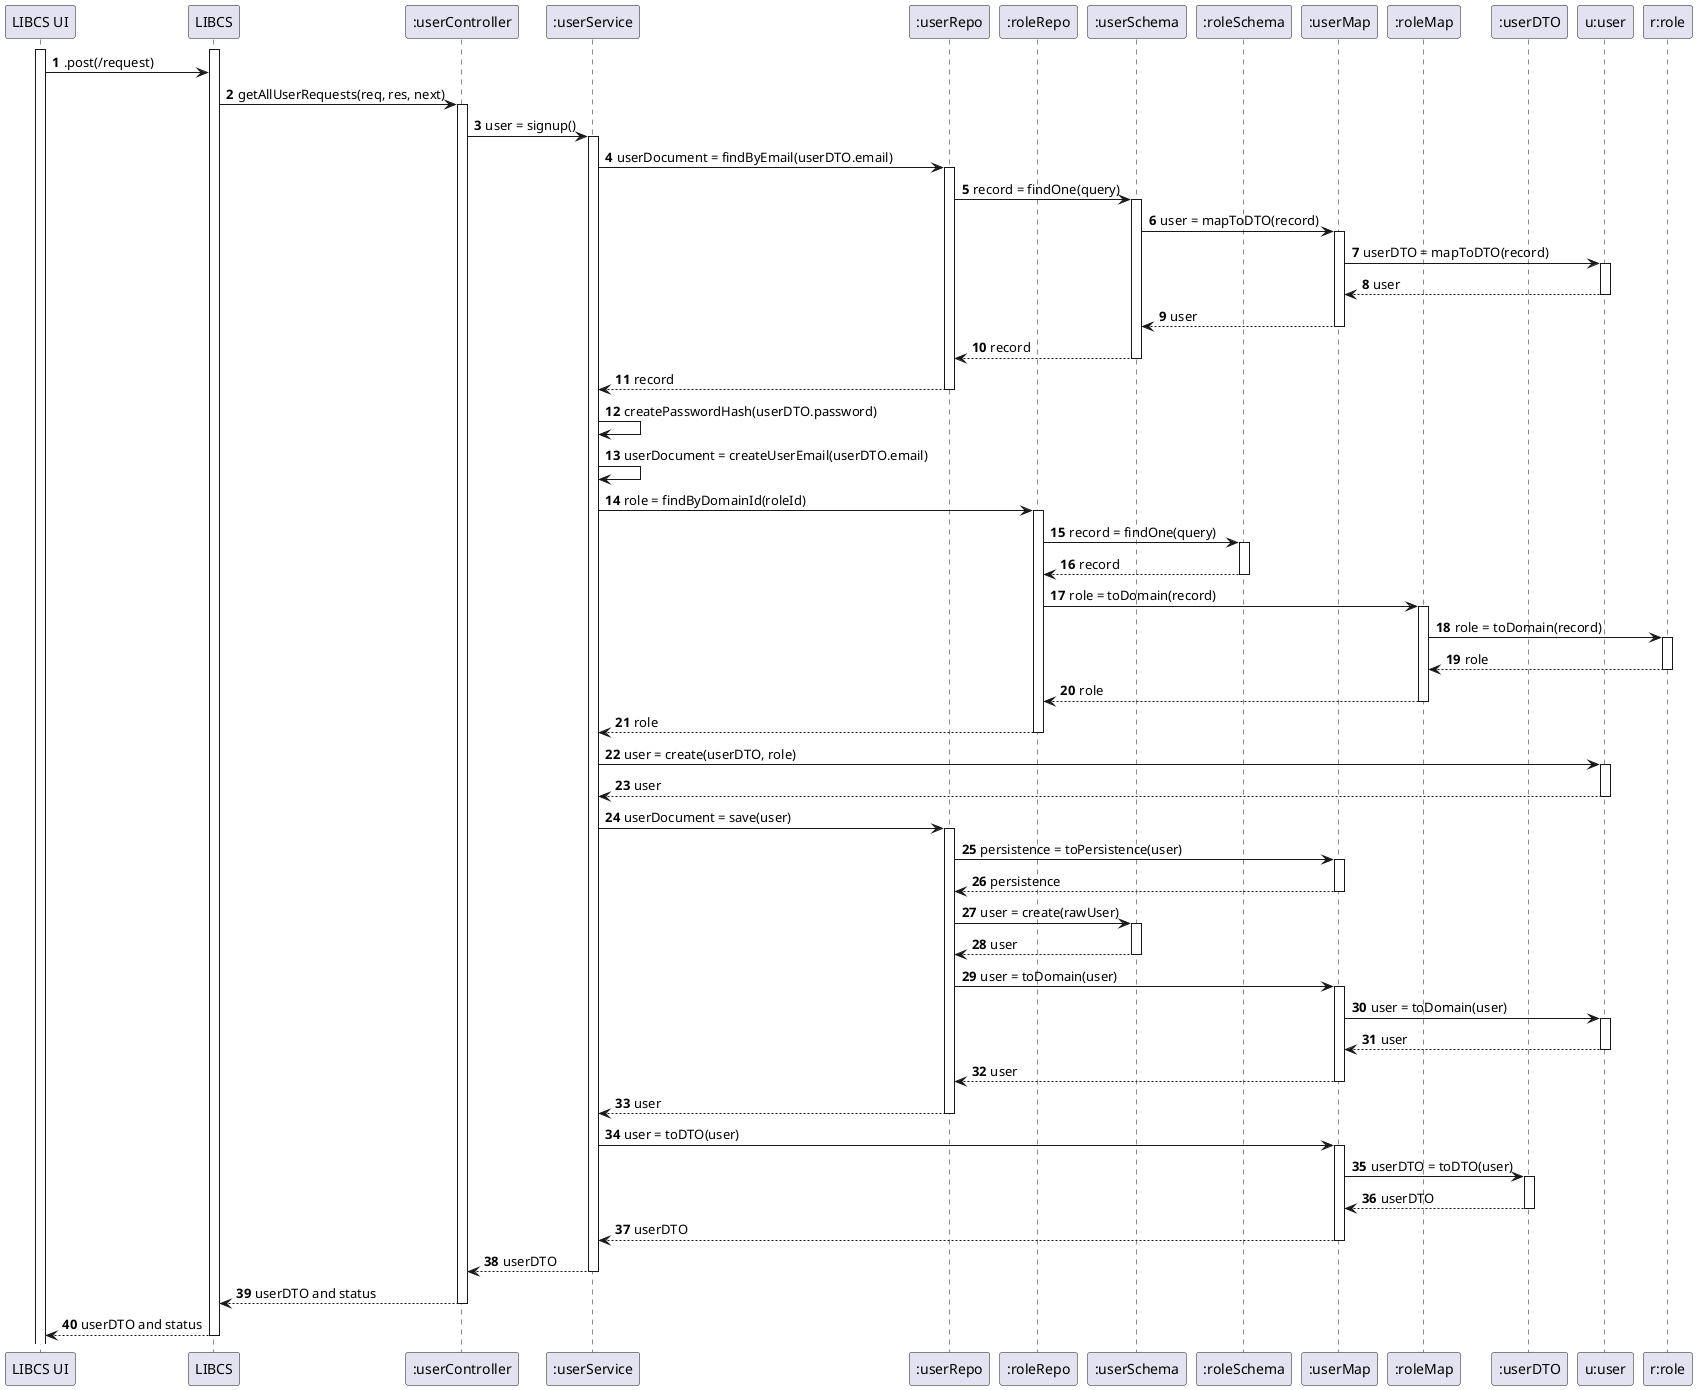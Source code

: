 @startuml

autonumber
participant "LIBCS UI" as UI
participant "LIBCS" as API
participant ":userController" as BC
participant ":userService" as BS
participant ":userRepo" as BR
participant ":roleRepo" as RR
participant ":userSchema" as BSchema
participant ":roleSchema" as RSchema
participant ":userMap" as BM
participant ":roleMap" as RM
participant ":userDTO" as DTO
participant "u:user" as B
participant "r:role" as R


activate UI
activate API
UI -> API : .post(/request)
API -> BC : getAllUserRequests(req, res, next)
activate BC
BC -> BS : user = signup()
activate BS
BS -> BR : userDocument = findByEmail(userDTO.email)
activate BR
BR -> BSchema : record = findOne(query)
activate BSchema
BSchema -> BM : user = mapToDTO(record)
activate BM
BM -> B : userDTO = mapToDTO(record)
activate B
B --> BM : user
deactivate B
BM --> BSchema : user
deactivate BM
BSchema --> BR : record
deactivate BSchema
BR --> BS : record
deactivate BR
BS -> BS : createPasswordHash(userDTO.password)
BS -> BS : userDocument = createUserEmail(userDTO.email)
BS -> RR : role = findByDomainId(roleId)
activate RR
RR -> RSchema : record = findOne(query)
activate RSchema
RSchema --> RR : record
deactivate RSchema
RR -> RM : role = toDomain(record)
activate RM
RM -> R : role = toDomain(record)
activate R
R --> RM : role
deactivate R
RM --> RR : role
deactivate RM
RR --> BS : role
deactivate RR
BS -> B : user = create(userDTO, role)
activate B
B --> BS : user
deactivate B
BS -> BR : userDocument = save(user)
activate BR
BR -> BM : persistence = toPersistence(user)
activate BM
BM --> BR : persistence
deactivate BM
BR -> BSchema : user = create(rawUser)
activate BSchema
BSchema --> BR : user
deactivate BSchema
BR -> BM: user = toDomain(user)
activate BM
BM -> B : user = toDomain(user)
activate B
B --> BM : user
deactivate B
BM --> BR : user
deactivate BM
BR --> BS : user
deactivate BR
BS -> BM : user = toDTO(user)
activate BM
BM -> DTO : userDTO = toDTO(user)
activate DTO
DTO --> BM : userDTO
deactivate DTO
BM --> BS : userDTO
deactivate BM
BS --> BC : userDTO
deactivate BS
BC --> API : userDTO and status
deactivate BC
API --> UI : userDTO and status
deactivate API

@enduml